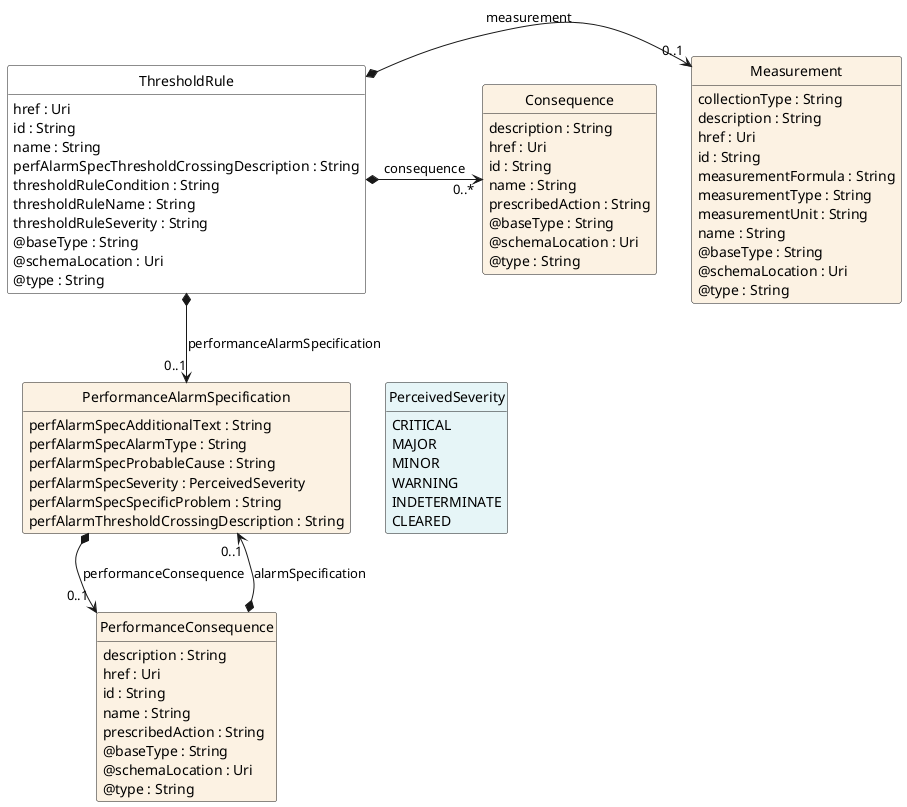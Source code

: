 @startuml
hide circle
hide methods
hide stereotype
show <<Enumeration>> stereotype
skinparam class {
   BackgroundColor<<Enumeration>> #E6F5F7
   BackgroundColor<<Ref>> #FFFFE0
   BackgroundColor<<Pivot>> #FFFFFFF
   BackgroundColor<<SimpleType>> #E2F0DA
   BackgroundColor #FCF2E3
}

class ThresholdRule <<Pivot>> {
    href : Uri
    id : String
    name : String
    perfAlarmSpecThresholdCrossingDescription : String
    thresholdRuleCondition : String
    thresholdRuleName : String
    thresholdRuleSeverity : String
    @baseType : String
    @schemaLocation : Uri
    @type : String
}

class Consequence  {
    description : String
    href : Uri
    id : String
    name : String
    prescribedAction : String
    @baseType : String
    @schemaLocation : Uri
    @type : String
}

class Measurement  {
    collectionType : String
    description : String
    href : Uri
    id : String
    measurementFormula : String
    measurementType : String
    measurementUnit : String
    name : String
    @baseType : String
    @schemaLocation : Uri
    @type : String
}

class PerformanceAlarmSpecification  {
    perfAlarmSpecAdditionalText : String
    perfAlarmSpecAlarmType : String
    perfAlarmSpecProbableCause : String
    perfAlarmSpecSeverity : PerceivedSeverity
    perfAlarmSpecSpecificProblem : String
    perfAlarmThresholdCrossingDescription : String
}

class PerceivedSeverity <<Enumeration>> {
    CRITICAL
    MAJOR
    MINOR
    WARNING
    INDETERMINATE
    CLEARED
}

class PerformanceConsequence  {
    description : String
    href : Uri
    id : String
    name : String
    prescribedAction : String
    @baseType : String
    @schemaLocation : Uri
    @type : String
}

ThresholdRule *-->  "0..1" PerformanceAlarmSpecification : performanceAlarmSpecification

PerformanceAlarmSpecification -right[hidden]-> PerceivedSeverity

PerformanceAlarmSpecification *-->  "0..1" PerformanceConsequence : performanceConsequence

PerformanceAlarmSpecification "0..1" <--* PerformanceConsequence : alarmSpecification

Measurement "0..1" <-left-* ThresholdRule : measurement

ThresholdRule *-right-> "0..*" Consequence : consequence

@enduml